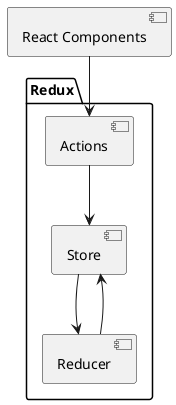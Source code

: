 @startuml
package "Redux" {
  [Actions]
  [Reducer]
  [Store]
}

[React Components] --> [Actions]
[Actions] --> [Store]
[Store] --> [Reducer]
[Reducer] --> [Store]
@enduml
